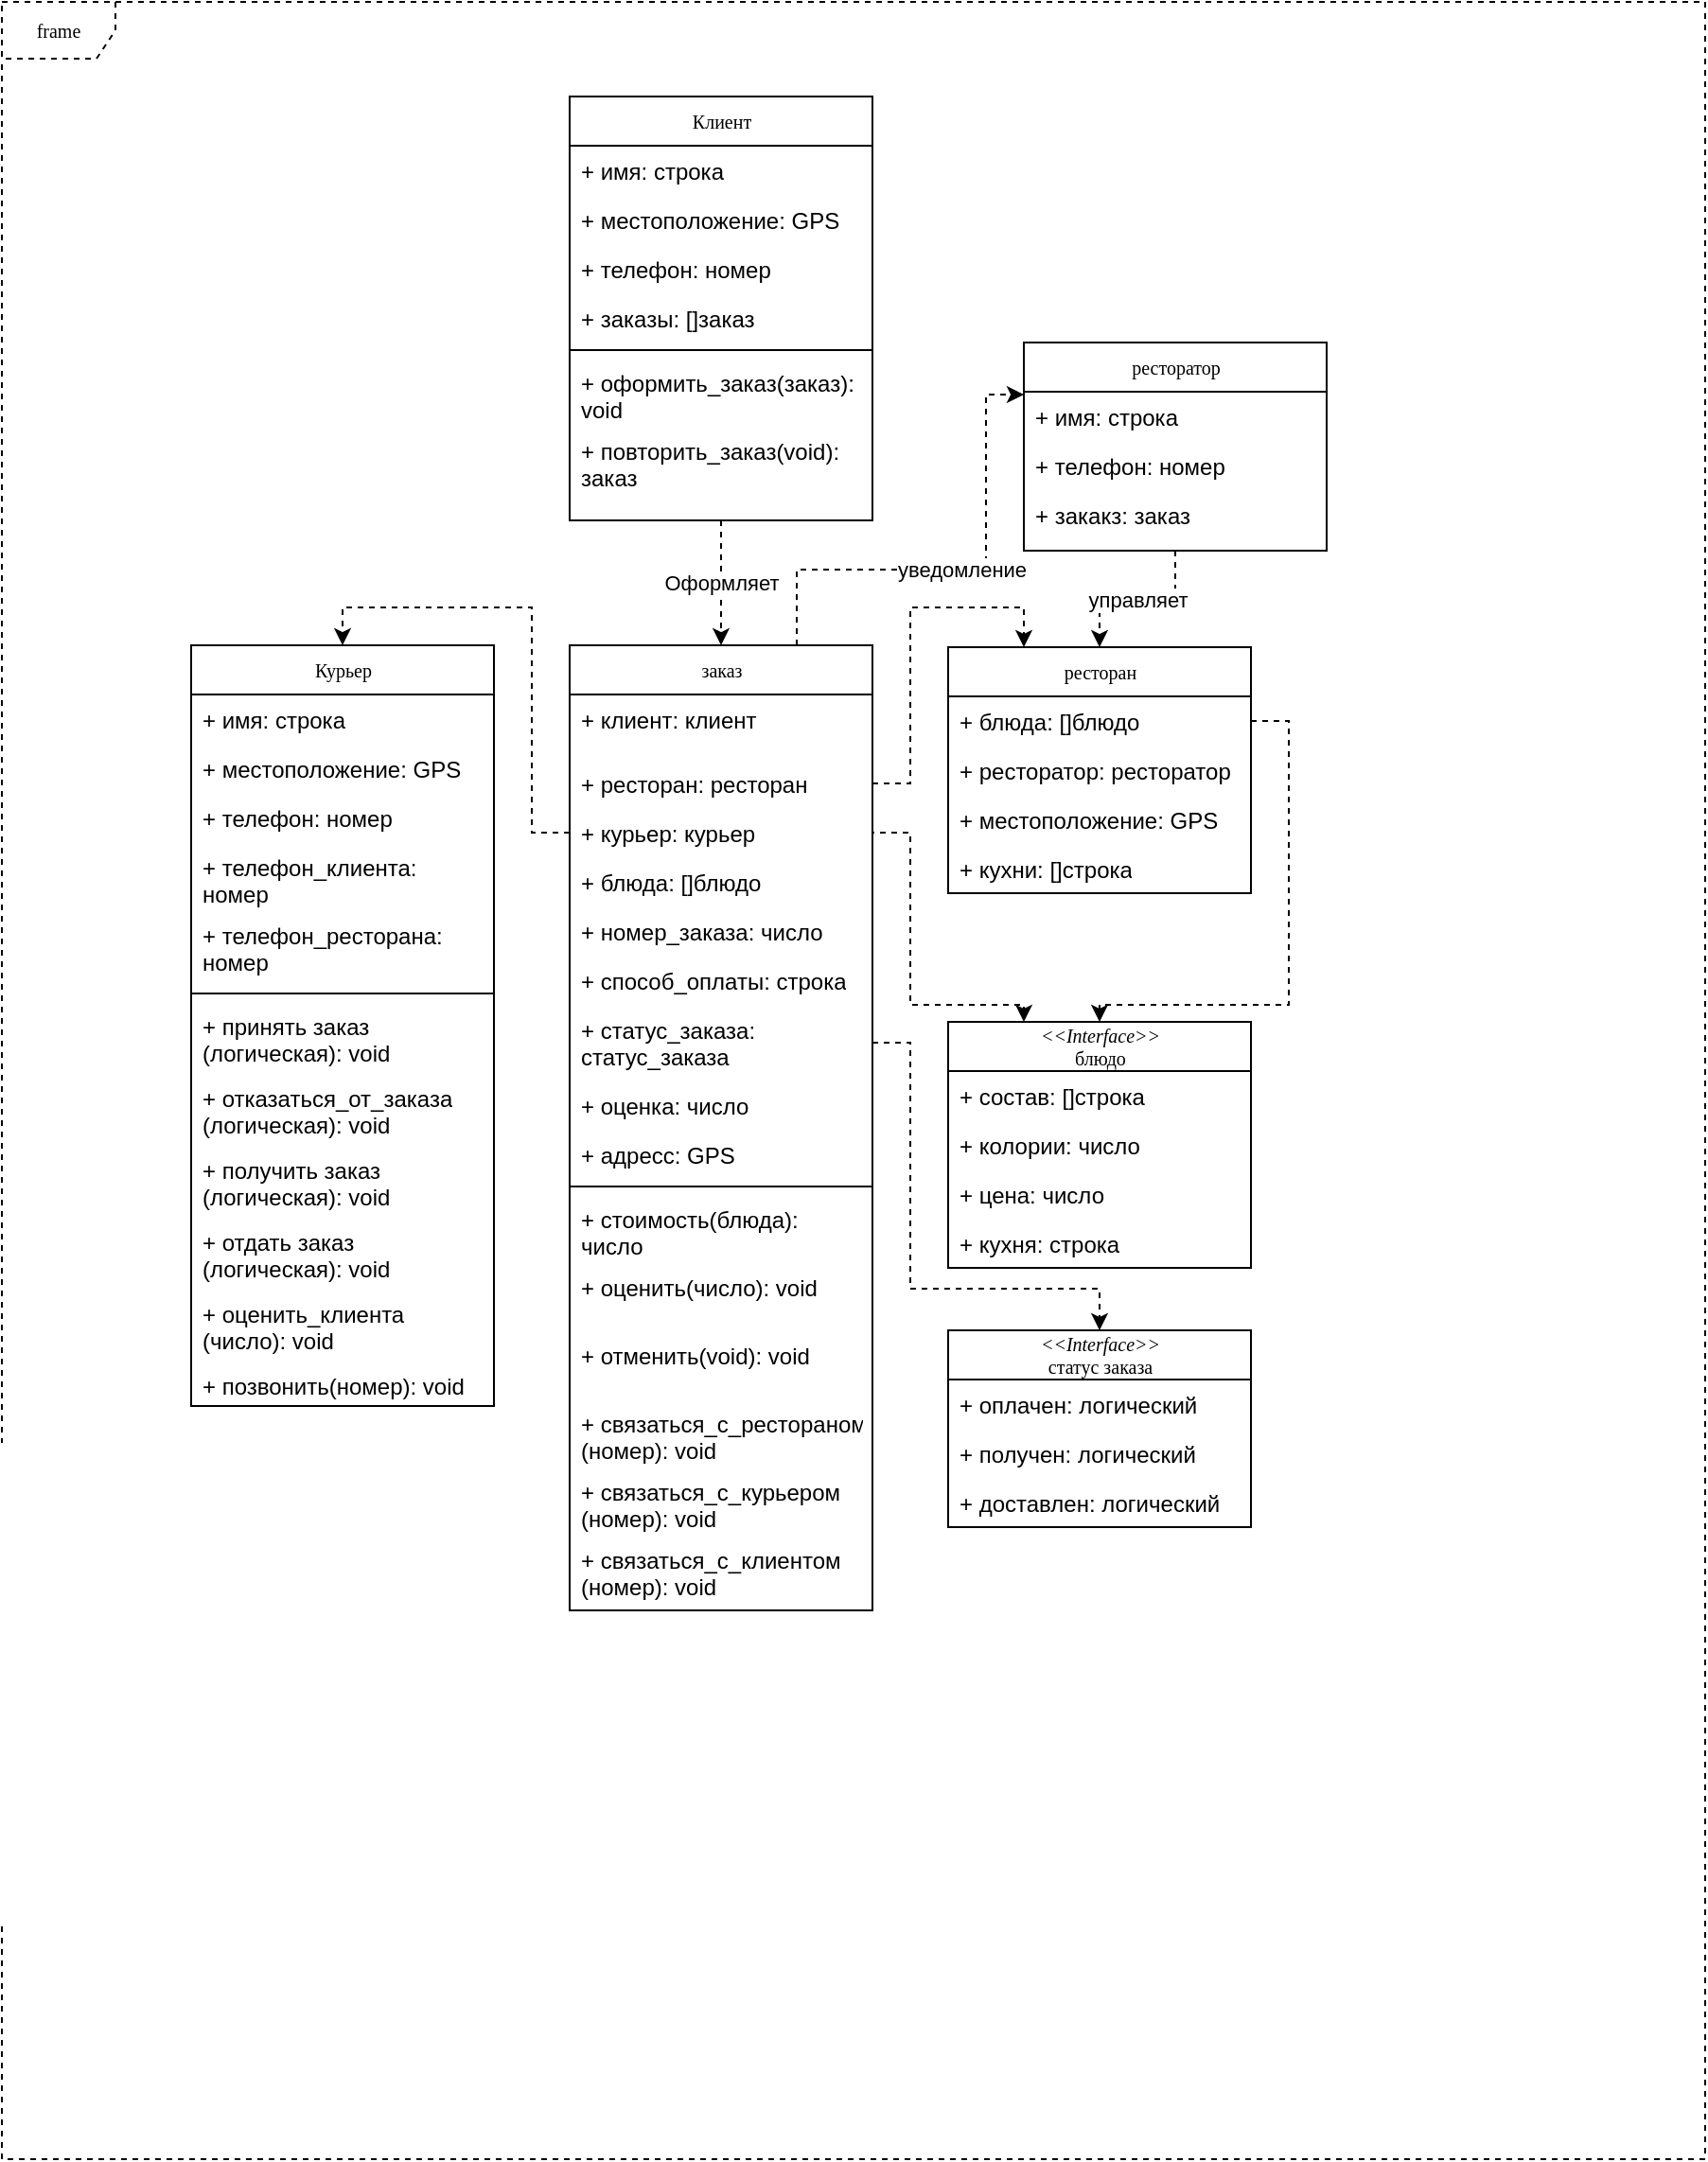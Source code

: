 <mxfile version="12.0.2" type="github" pages="1"><diagram name="Page-1" id="c4acf3e9-155e-7222-9cf6-157b1a14988f"><mxGraphModel dx="817" dy="457" grid="1" gridSize="10" guides="1" tooltips="1" connect="1" arrows="1" fold="1" page="1" pageScale="1" pageWidth="827" pageHeight="1169" background="#ffffff" math="0" shadow="0"><root><mxCell id="0"/><mxCell id="1" parent="0"/><mxCell id="17acba5748e5396b-1" value="frame" style="shape=umlFrame;whiteSpace=wrap;html=1;rounded=0;shadow=0;comic=0;labelBackgroundColor=none;strokeColor=#000000;strokeWidth=1;fillColor=#ffffff;fontFamily=Verdana;fontSize=10;fontColor=#000000;align=center;dashed=1;" parent="1" vertex="1"><mxGeometry x="20" y="20" width="900" height="1140" as="geometry"/></mxCell><mxCell id="8MSzDCu0EKdNFZ3Y8yDZ-16" style="edgeStyle=orthogonalEdgeStyle;rounded=0;orthogonalLoop=1;jettySize=auto;html=1;exitX=1;exitY=0.5;exitDx=0;exitDy=0;entryX=0.25;entryY=0;entryDx=0;entryDy=0;strokeColor=#000000;dashed=1;" parent="1" source="8MSzDCu0EKdNFZ3Y8yDZ-7" target="8MSzDCu0EKdNFZ3Y8yDZ-13" edge="1"><mxGeometry relative="1" as="geometry"><Array as="points"><mxPoint x="480" y="459"/><mxPoint x="500" y="459"/><mxPoint x="500" y="550"/><mxPoint x="560" y="550"/></Array></mxGeometry></mxCell><mxCell id="8MSzDCu0EKdNFZ3Y8yDZ-84" value="уведомление" style="edgeStyle=orthogonalEdgeStyle;rounded=0;orthogonalLoop=1;jettySize=auto;html=1;exitX=0.75;exitY=0;exitDx=0;exitDy=0;entryX=0;entryY=0.25;entryDx=0;entryDy=0;dashed=1;strokeColor=#000000;" parent="1" source="8MSzDCu0EKdNFZ3Y8yDZ-6" target="8MSzDCu0EKdNFZ3Y8yDZ-63" edge="1"><mxGeometry relative="1" as="geometry"><Array as="points"><mxPoint x="440" y="320"/><mxPoint x="540" y="320"/><mxPoint x="540" y="228"/></Array></mxGeometry></mxCell><mxCell id="8MSzDCu0EKdNFZ3Y8yDZ-6" value="заказ" style="swimlane;html=1;fontStyle=0;childLayout=stackLayout;horizontal=1;startSize=26;fillColor=none;horizontalStack=0;resizeParent=1;resizeLast=0;collapsible=1;marginBottom=0;swimlaneFillColor=#ffffff;rounded=0;shadow=0;comic=0;labelBackgroundColor=none;strokeColor=#000000;strokeWidth=1;fontFamily=Verdana;fontSize=10;fontColor=#000000;align=center;" parent="1" vertex="1"><mxGeometry x="320" y="360" width="160" height="510" as="geometry"/></mxCell><mxCell id="8MSzDCu0EKdNFZ3Y8yDZ-52" value="+ клиент: клиент" style="text;html=1;strokeColor=none;fillColor=none;align=left;verticalAlign=top;spacingLeft=4;spacingRight=4;whiteSpace=wrap;overflow=hidden;rotatable=0;points=[[0,0.5],[1,0.5]];portConstraint=eastwest;" parent="8MSzDCu0EKdNFZ3Y8yDZ-6" vertex="1"><mxGeometry y="26" width="160" height="34" as="geometry"/></mxCell><mxCell id="8MSzDCu0EKdNFZ3Y8yDZ-54" value="+ ресторан: ресторан" style="text;html=1;strokeColor=none;fillColor=none;align=left;verticalAlign=top;spacingLeft=4;spacingRight=4;whiteSpace=wrap;overflow=hidden;rotatable=0;points=[[0,0.5],[1,0.5]];portConstraint=eastwest;" parent="8MSzDCu0EKdNFZ3Y8yDZ-6" vertex="1"><mxGeometry y="60" width="160" height="26" as="geometry"/></mxCell><mxCell id="8MSzDCu0EKdNFZ3Y8yDZ-8" value="+ курьер: курьер" style="text;html=1;strokeColor=none;fillColor=none;align=left;verticalAlign=top;spacingLeft=4;spacingRight=4;whiteSpace=wrap;overflow=hidden;rotatable=0;points=[[0,0.5],[1,0.5]];portConstraint=eastwest;" parent="8MSzDCu0EKdNFZ3Y8yDZ-6" vertex="1"><mxGeometry y="86" width="160" height="26" as="geometry"/></mxCell><mxCell id="8MSzDCu0EKdNFZ3Y8yDZ-7" value="+ блюда: []блюдо" style="text;html=1;strokeColor=none;fillColor=none;align=left;verticalAlign=top;spacingLeft=4;spacingRight=4;whiteSpace=wrap;overflow=hidden;rotatable=0;points=[[0,0.5],[1,0.5]];portConstraint=eastwest;" parent="8MSzDCu0EKdNFZ3Y8yDZ-6" vertex="1"><mxGeometry y="112" width="160" height="26" as="geometry"/></mxCell><mxCell id="8MSzDCu0EKdNFZ3Y8yDZ-20" value="+ номер_заказа: число" style="text;html=1;strokeColor=none;fillColor=none;align=left;verticalAlign=top;spacingLeft=4;spacingRight=4;whiteSpace=wrap;overflow=hidden;rotatable=0;points=[[0,0.5],[1,0.5]];portConstraint=eastwest;" parent="8MSzDCu0EKdNFZ3Y8yDZ-6" vertex="1"><mxGeometry y="138" width="160" height="26" as="geometry"/></mxCell><mxCell id="8MSzDCu0EKdNFZ3Y8yDZ-21" value="+ способ_оплаты: строка" style="text;html=1;strokeColor=none;fillColor=none;align=left;verticalAlign=top;spacingLeft=4;spacingRight=4;whiteSpace=wrap;overflow=hidden;rotatable=0;points=[[0,0.5],[1,0.5]];portConstraint=eastwest;" parent="8MSzDCu0EKdNFZ3Y8yDZ-6" vertex="1"><mxGeometry y="164" width="160" height="26" as="geometry"/></mxCell><mxCell id="8MSzDCu0EKdNFZ3Y8yDZ-22" value="+ статус_заказа: статус_заказа" style="text;html=1;strokeColor=none;fillColor=none;align=left;verticalAlign=top;spacingLeft=4;spacingRight=4;whiteSpace=wrap;overflow=hidden;rotatable=0;points=[[0,0.5],[1,0.5]];portConstraint=eastwest;" parent="8MSzDCu0EKdNFZ3Y8yDZ-6" vertex="1"><mxGeometry y="190" width="160" height="40" as="geometry"/></mxCell><mxCell id="8MSzDCu0EKdNFZ3Y8yDZ-31" value="+ оценка: число" style="text;html=1;strokeColor=none;fillColor=none;align=left;verticalAlign=top;spacingLeft=4;spacingRight=4;whiteSpace=wrap;overflow=hidden;rotatable=0;points=[[0,0.5],[1,0.5]];portConstraint=eastwest;" parent="8MSzDCu0EKdNFZ3Y8yDZ-6" vertex="1"><mxGeometry y="230" width="160" height="26" as="geometry"/></mxCell><mxCell id="8MSzDCu0EKdNFZ3Y8yDZ-39" value="+ адресс: GPS" style="text;html=1;strokeColor=none;fillColor=none;align=left;verticalAlign=top;spacingLeft=4;spacingRight=4;whiteSpace=wrap;overflow=hidden;rotatable=0;points=[[0,0.5],[1,0.5]];portConstraint=eastwest;" parent="8MSzDCu0EKdNFZ3Y8yDZ-6" vertex="1"><mxGeometry y="256" width="160" height="26" as="geometry"/></mxCell><mxCell id="8MSzDCu0EKdNFZ3Y8yDZ-37" value="" style="line;strokeWidth=1;fillColor=none;align=left;verticalAlign=middle;spacingTop=-1;spacingLeft=3;spacingRight=3;rotatable=0;labelPosition=right;points=[];portConstraint=eastwest;" parent="8MSzDCu0EKdNFZ3Y8yDZ-6" vertex="1"><mxGeometry y="282" width="160" height="8" as="geometry"/></mxCell><mxCell id="8MSzDCu0EKdNFZ3Y8yDZ-36" value="+ стоимость(блюда):&#xA; число" style="text;strokeColor=none;fillColor=none;align=left;verticalAlign=top;spacingLeft=4;spacingRight=4;overflow=hidden;rotatable=0;points=[[0,0.5],[1,0.5]];portConstraint=eastwest;" parent="8MSzDCu0EKdNFZ3Y8yDZ-6" vertex="1"><mxGeometry y="290" width="160" height="36" as="geometry"/></mxCell><mxCell id="8MSzDCu0EKdNFZ3Y8yDZ-46" value="+ оценить(число): void" style="text;strokeColor=none;fillColor=none;align=left;verticalAlign=top;spacingLeft=4;spacingRight=4;overflow=hidden;rotatable=0;points=[[0,0.5],[1,0.5]];portConstraint=eastwest;" parent="8MSzDCu0EKdNFZ3Y8yDZ-6" vertex="1"><mxGeometry y="326" width="160" height="36" as="geometry"/></mxCell><mxCell id="8MSzDCu0EKdNFZ3Y8yDZ-81" value="+ отменить(void): void" style="text;strokeColor=none;fillColor=none;align=left;verticalAlign=top;spacingLeft=4;spacingRight=4;overflow=hidden;rotatable=0;points=[[0,0.5],[1,0.5]];portConstraint=eastwest;" parent="8MSzDCu0EKdNFZ3Y8yDZ-6" vertex="1"><mxGeometry y="362" width="160" height="36" as="geometry"/></mxCell><mxCell id="8MSzDCu0EKdNFZ3Y8yDZ-82" value="+ связаться_с_рестораном&#xA;(номер): void" style="text;strokeColor=none;fillColor=none;align=left;verticalAlign=top;spacingLeft=4;spacingRight=4;overflow=hidden;rotatable=0;points=[[0,0.5],[1,0.5]];portConstraint=eastwest;" parent="8MSzDCu0EKdNFZ3Y8yDZ-6" vertex="1"><mxGeometry y="398" width="160" height="36" as="geometry"/></mxCell><mxCell id="8MSzDCu0EKdNFZ3Y8yDZ-70" value="+ связаться_с_курьером&#xA;(номер): void" style="text;strokeColor=none;fillColor=none;align=left;verticalAlign=top;spacingLeft=4;spacingRight=4;overflow=hidden;rotatable=0;points=[[0,0.5],[1,0.5]];portConstraint=eastwest;" parent="8MSzDCu0EKdNFZ3Y8yDZ-6" vertex="1"><mxGeometry y="434" width="160" height="36" as="geometry"/></mxCell><mxCell id="8MSzDCu0EKdNFZ3Y8yDZ-83" value="+ связаться_с_клиентом&#xA;(номер): void" style="text;strokeColor=none;fillColor=none;align=left;verticalAlign=top;spacingLeft=4;spacingRight=4;overflow=hidden;rotatable=0;points=[[0,0.5],[1,0.5]];portConstraint=eastwest;" parent="8MSzDCu0EKdNFZ3Y8yDZ-6" vertex="1"><mxGeometry y="470" width="160" height="36" as="geometry"/></mxCell><mxCell id="8MSzDCu0EKdNFZ3Y8yDZ-10" value="Курьер" style="swimlane;html=1;fontStyle=0;childLayout=stackLayout;horizontal=1;startSize=26;fillColor=none;horizontalStack=0;resizeParent=1;resizeLast=0;collapsible=1;marginBottom=0;swimlaneFillColor=#ffffff;rounded=0;shadow=0;comic=0;labelBackgroundColor=none;strokeColor=#000000;strokeWidth=1;fontFamily=Verdana;fontSize=10;fontColor=#000000;align=center;" parent="1" vertex="1"><mxGeometry x="120" y="360" width="160" height="402" as="geometry"/></mxCell><mxCell id="8MSzDCu0EKdNFZ3Y8yDZ-11" value="+ имя: строка" style="text;html=1;strokeColor=none;fillColor=none;align=left;verticalAlign=top;spacingLeft=4;spacingRight=4;whiteSpace=wrap;overflow=hidden;rotatable=0;points=[[0,0.5],[1,0.5]];portConstraint=eastwest;" parent="8MSzDCu0EKdNFZ3Y8yDZ-10" vertex="1"><mxGeometry y="26" width="160" height="26" as="geometry"/></mxCell><mxCell id="8MSzDCu0EKdNFZ3Y8yDZ-12" value="+ местоположение: GPS" style="text;html=1;strokeColor=none;fillColor=none;align=left;verticalAlign=top;spacingLeft=4;spacingRight=4;whiteSpace=wrap;overflow=hidden;rotatable=0;points=[[0,0.5],[1,0.5]];portConstraint=eastwest;" parent="8MSzDCu0EKdNFZ3Y8yDZ-10" vertex="1"><mxGeometry y="52" width="160" height="26" as="geometry"/></mxCell><mxCell id="8MSzDCu0EKdNFZ3Y8yDZ-80" value="+ телефон: номер" style="text;html=1;strokeColor=none;fillColor=none;align=left;verticalAlign=top;spacingLeft=4;spacingRight=4;whiteSpace=wrap;overflow=hidden;rotatable=0;points=[[0,0.5],[1,0.5]];portConstraint=eastwest;" parent="8MSzDCu0EKdNFZ3Y8yDZ-10" vertex="1"><mxGeometry y="78" width="160" height="26" as="geometry"/></mxCell><mxCell id="8MSzDCu0EKdNFZ3Y8yDZ-38" value="+ телефон_клиента: номер" style="text;html=1;strokeColor=none;fillColor=none;align=left;verticalAlign=top;spacingLeft=4;spacingRight=4;whiteSpace=wrap;overflow=hidden;rotatable=0;points=[[0,0.5],[1,0.5]];portConstraint=eastwest;" parent="8MSzDCu0EKdNFZ3Y8yDZ-10" vertex="1"><mxGeometry y="104" width="160" height="36" as="geometry"/></mxCell><mxCell id="8MSzDCu0EKdNFZ3Y8yDZ-79" value="+ телефон_ресторана: номер" style="text;html=1;strokeColor=none;fillColor=none;align=left;verticalAlign=top;spacingLeft=4;spacingRight=4;whiteSpace=wrap;overflow=hidden;rotatable=0;points=[[0,0.5],[1,0.5]];portConstraint=eastwest;" parent="8MSzDCu0EKdNFZ3Y8yDZ-10" vertex="1"><mxGeometry y="140" width="160" height="40" as="geometry"/></mxCell><mxCell id="8MSzDCu0EKdNFZ3Y8yDZ-47" value="" style="line;strokeWidth=1;fillColor=none;align=left;verticalAlign=middle;spacingTop=-1;spacingLeft=3;spacingRight=3;rotatable=0;labelPosition=right;points=[];portConstraint=eastwest;" parent="8MSzDCu0EKdNFZ3Y8yDZ-10" vertex="1"><mxGeometry y="180" width="160" height="8" as="geometry"/></mxCell><mxCell id="8MSzDCu0EKdNFZ3Y8yDZ-78" value="+ принять заказ&lt;br&gt;&lt;div&gt;(логическая): void&lt;/div&gt;&lt;div&gt;&lt;br&gt;&lt;/div&gt;" style="text;html=1;strokeColor=none;fillColor=none;align=left;verticalAlign=top;spacingLeft=4;spacingRight=4;whiteSpace=wrap;overflow=hidden;rotatable=0;points=[[0,0.5],[1,0.5]];portConstraint=eastwest;" parent="8MSzDCu0EKdNFZ3Y8yDZ-10" vertex="1"><mxGeometry y="188" width="160" height="38" as="geometry"/></mxCell><mxCell id="8MSzDCu0EKdNFZ3Y8yDZ-48" value="+ отказаться_от_заказа&lt;br&gt;&lt;div&gt;(логическая): void&lt;/div&gt;&lt;div&gt;&lt;br&gt;&lt;/div&gt;" style="text;html=1;strokeColor=none;fillColor=none;align=left;verticalAlign=top;spacingLeft=4;spacingRight=4;whiteSpace=wrap;overflow=hidden;rotatable=0;points=[[0,0.5],[1,0.5]];portConstraint=eastwest;" parent="8MSzDCu0EKdNFZ3Y8yDZ-10" vertex="1"><mxGeometry y="226" width="160" height="38" as="geometry"/></mxCell><mxCell id="8MSzDCu0EKdNFZ3Y8yDZ-76" value="+ получить заказ&lt;br&gt;&lt;div&gt;(логическая): void&lt;/div&gt;&lt;div&gt;&lt;br&gt;&lt;/div&gt;" style="text;html=1;strokeColor=none;fillColor=none;align=left;verticalAlign=top;spacingLeft=4;spacingRight=4;whiteSpace=wrap;overflow=hidden;rotatable=0;points=[[0,0.5],[1,0.5]];portConstraint=eastwest;" parent="8MSzDCu0EKdNFZ3Y8yDZ-10" vertex="1"><mxGeometry y="264" width="160" height="38" as="geometry"/></mxCell><mxCell id="8MSzDCu0EKdNFZ3Y8yDZ-49" value="+ отдать заказ&lt;br&gt;(логическая): void" style="text;html=1;strokeColor=none;fillColor=none;align=left;verticalAlign=top;spacingLeft=4;spacingRight=4;whiteSpace=wrap;overflow=hidden;rotatable=0;points=[[0,0.5],[1,0.5]];portConstraint=eastwest;" parent="8MSzDCu0EKdNFZ3Y8yDZ-10" vertex="1"><mxGeometry y="302" width="160" height="38" as="geometry"/></mxCell><mxCell id="8MSzDCu0EKdNFZ3Y8yDZ-50" value="+ оценить_клиента&lt;br&gt;(число): void" style="text;html=1;strokeColor=none;fillColor=none;align=left;verticalAlign=top;spacingLeft=4;spacingRight=4;whiteSpace=wrap;overflow=hidden;rotatable=0;points=[[0,0.5],[1,0.5]];portConstraint=eastwest;" parent="8MSzDCu0EKdNFZ3Y8yDZ-10" vertex="1"><mxGeometry y="340" width="160" height="38" as="geometry"/></mxCell><mxCell id="8MSzDCu0EKdNFZ3Y8yDZ-51" value="+ позвонить(номер): void" style="text;html=1;strokeColor=none;fillColor=none;align=left;verticalAlign=top;spacingLeft=4;spacingRight=4;whiteSpace=wrap;overflow=hidden;rotatable=0;points=[[0,0.5],[1,0.5]];portConstraint=eastwest;" parent="8MSzDCu0EKdNFZ3Y8yDZ-10" vertex="1"><mxGeometry y="378" width="160" height="24" as="geometry"/></mxCell><mxCell id="8MSzDCu0EKdNFZ3Y8yDZ-13" value="&lt;i&gt;&amp;lt;&amp;lt;Interface&amp;gt;&amp;gt;&lt;/i&gt;&lt;br&gt;блюдо" style="swimlane;html=1;fontStyle=0;childLayout=stackLayout;horizontal=1;startSize=26;fillColor=none;horizontalStack=0;resizeParent=1;resizeLast=0;collapsible=1;marginBottom=0;swimlaneFillColor=#ffffff;rounded=0;shadow=0;comic=0;labelBackgroundColor=none;strokeColor=#000000;strokeWidth=1;fontFamily=Verdana;fontSize=10;fontColor=#000000;align=center;" parent="1" vertex="1"><mxGeometry x="520" y="559" width="160" height="130" as="geometry"/></mxCell><mxCell id="8MSzDCu0EKdNFZ3Y8yDZ-14" value="+ состав: []строка" style="text;html=1;strokeColor=none;fillColor=none;align=left;verticalAlign=top;spacingLeft=4;spacingRight=4;whiteSpace=wrap;overflow=hidden;rotatable=0;points=[[0,0.5],[1,0.5]];portConstraint=eastwest;" parent="8MSzDCu0EKdNFZ3Y8yDZ-13" vertex="1"><mxGeometry y="26" width="160" height="26" as="geometry"/></mxCell><mxCell id="8MSzDCu0EKdNFZ3Y8yDZ-15" value="+ колории: число" style="text;html=1;strokeColor=none;fillColor=none;align=left;verticalAlign=top;spacingLeft=4;spacingRight=4;whiteSpace=wrap;overflow=hidden;rotatable=0;points=[[0,0.5],[1,0.5]];portConstraint=eastwest;" parent="8MSzDCu0EKdNFZ3Y8yDZ-13" vertex="1"><mxGeometry y="52" width="160" height="26" as="geometry"/></mxCell><mxCell id="8MSzDCu0EKdNFZ3Y8yDZ-18" value="+ цена: число" style="text;html=1;strokeColor=none;fillColor=none;align=left;verticalAlign=top;spacingLeft=4;spacingRight=4;whiteSpace=wrap;overflow=hidden;rotatable=0;points=[[0,0.5],[1,0.5]];portConstraint=eastwest;" parent="8MSzDCu0EKdNFZ3Y8yDZ-13" vertex="1"><mxGeometry y="78" width="160" height="26" as="geometry"/></mxCell><mxCell id="8MSzDCu0EKdNFZ3Y8yDZ-19" value="+ кухня: строка" style="text;html=1;strokeColor=none;fillColor=none;align=left;verticalAlign=top;spacingLeft=4;spacingRight=4;whiteSpace=wrap;overflow=hidden;rotatable=0;points=[[0,0.5],[1,0.5]];portConstraint=eastwest;" parent="8MSzDCu0EKdNFZ3Y8yDZ-13" vertex="1"><mxGeometry y="104" width="160" height="26" as="geometry"/></mxCell><mxCell id="8MSzDCu0EKdNFZ3Y8yDZ-17" style="edgeStyle=orthogonalEdgeStyle;rounded=0;orthogonalLoop=1;jettySize=auto;html=1;exitX=0;exitY=0.5;exitDx=0;exitDy=0;entryX=0.5;entryY=0;entryDx=0;entryDy=0;dashed=1;strokeColor=#000000;" parent="1" source="8MSzDCu0EKdNFZ3Y8yDZ-8" target="8MSzDCu0EKdNFZ3Y8yDZ-10" edge="1"><mxGeometry relative="1" as="geometry"/></mxCell><mxCell id="8MSzDCu0EKdNFZ3Y8yDZ-25" value="&lt;i&gt;&amp;lt;&amp;lt;Interface&amp;gt;&amp;gt;&lt;/i&gt;&lt;div&gt;статус заказа&lt;/div&gt;" style="swimlane;html=1;fontStyle=0;childLayout=stackLayout;horizontal=1;startSize=26;fillColor=none;horizontalStack=0;resizeParent=1;resizeLast=0;collapsible=1;marginBottom=0;swimlaneFillColor=#ffffff;rounded=0;shadow=0;comic=0;labelBackgroundColor=none;strokeColor=#000000;strokeWidth=1;fontFamily=Verdana;fontSize=10;fontColor=#000000;align=center;" parent="1" vertex="1"><mxGeometry x="520" y="722" width="160" height="104" as="geometry"/></mxCell><mxCell id="8MSzDCu0EKdNFZ3Y8yDZ-75" value="+ оплачен: логический" style="text;html=1;strokeColor=none;fillColor=none;align=left;verticalAlign=top;spacingLeft=4;spacingRight=4;whiteSpace=wrap;overflow=hidden;rotatable=0;points=[[0,0.5],[1,0.5]];portConstraint=eastwest;" parent="8MSzDCu0EKdNFZ3Y8yDZ-25" vertex="1"><mxGeometry y="26" width="160" height="26" as="geometry"/></mxCell><mxCell id="8MSzDCu0EKdNFZ3Y8yDZ-26" value="+ получен: логический" style="text;html=1;strokeColor=none;fillColor=none;align=left;verticalAlign=top;spacingLeft=4;spacingRight=4;whiteSpace=wrap;overflow=hidden;rotatable=0;points=[[0,0.5],[1,0.5]];portConstraint=eastwest;" parent="8MSzDCu0EKdNFZ3Y8yDZ-25" vertex="1"><mxGeometry y="52" width="160" height="26" as="geometry"/></mxCell><mxCell id="8MSzDCu0EKdNFZ3Y8yDZ-27" value="+ доставлен: логический" style="text;html=1;strokeColor=none;fillColor=none;align=left;verticalAlign=top;spacingLeft=4;spacingRight=4;whiteSpace=wrap;overflow=hidden;rotatable=0;points=[[0,0.5],[1,0.5]];portConstraint=eastwest;" parent="8MSzDCu0EKdNFZ3Y8yDZ-25" vertex="1"><mxGeometry y="78" width="160" height="26" as="geometry"/></mxCell><mxCell id="8MSzDCu0EKdNFZ3Y8yDZ-30" style="edgeStyle=orthogonalEdgeStyle;rounded=0;orthogonalLoop=1;jettySize=auto;html=1;exitX=1;exitY=0.5;exitDx=0;exitDy=0;entryX=0.5;entryY=0;entryDx=0;entryDy=0;dashed=1;strokeColor=#000000;" parent="1" source="8MSzDCu0EKdNFZ3Y8yDZ-22" target="8MSzDCu0EKdNFZ3Y8yDZ-25" edge="1"><mxGeometry relative="1" as="geometry"><Array as="points"><mxPoint x="500" y="570"/><mxPoint x="500" y="700"/><mxPoint x="600" y="700"/></Array></mxGeometry></mxCell><mxCell id="8MSzDCu0EKdNFZ3Y8yDZ-45" value="Оформляет" style="edgeStyle=orthogonalEdgeStyle;rounded=0;orthogonalLoop=1;jettySize=auto;html=1;exitX=0.5;exitY=1;exitDx=0;exitDy=0;entryX=0.5;entryY=0;entryDx=0;entryDy=0;dashed=1;strokeColor=#000000;labelPosition=center;verticalLabelPosition=middle;align=center;verticalAlign=middle;" parent="1" source="8MSzDCu0EKdNFZ3Y8yDZ-40" target="8MSzDCu0EKdNFZ3Y8yDZ-6" edge="1"><mxGeometry relative="1" as="geometry"/></mxCell><mxCell id="8MSzDCu0EKdNFZ3Y8yDZ-40" value="Клиент" style="swimlane;html=1;fontStyle=0;childLayout=stackLayout;horizontal=1;startSize=26;fillColor=none;horizontalStack=0;resizeParent=1;resizeLast=0;collapsible=1;marginBottom=0;swimlaneFillColor=#ffffff;rounded=0;shadow=0;comic=0;labelBackgroundColor=none;strokeColor=#000000;strokeWidth=1;fontFamily=Verdana;fontSize=10;fontColor=#000000;align=center;" parent="1" vertex="1"><mxGeometry x="320" y="70" width="160" height="224" as="geometry"/></mxCell><mxCell id="8MSzDCu0EKdNFZ3Y8yDZ-41" value="+ имя: строка" style="text;html=1;strokeColor=none;fillColor=none;align=left;verticalAlign=top;spacingLeft=4;spacingRight=4;whiteSpace=wrap;overflow=hidden;rotatable=0;points=[[0,0.5],[1,0.5]];portConstraint=eastwest;" parent="8MSzDCu0EKdNFZ3Y8yDZ-40" vertex="1"><mxGeometry y="26" width="160" height="26" as="geometry"/></mxCell><mxCell id="8MSzDCu0EKdNFZ3Y8yDZ-42" value="+ местоположение: GPS" style="text;html=1;strokeColor=none;fillColor=none;align=left;verticalAlign=top;spacingLeft=4;spacingRight=4;whiteSpace=wrap;overflow=hidden;rotatable=0;points=[[0,0.5],[1,0.5]];portConstraint=eastwest;" parent="8MSzDCu0EKdNFZ3Y8yDZ-40" vertex="1"><mxGeometry y="52" width="160" height="26" as="geometry"/></mxCell><mxCell id="8MSzDCu0EKdNFZ3Y8yDZ-73" value="+ телефон: номер" style="text;html=1;strokeColor=none;fillColor=none;align=left;verticalAlign=top;spacingLeft=4;spacingRight=4;whiteSpace=wrap;overflow=hidden;rotatable=0;points=[[0,0.5],[1,0.5]];portConstraint=eastwest;" parent="8MSzDCu0EKdNFZ3Y8yDZ-40" vertex="1"><mxGeometry y="78" width="160" height="26" as="geometry"/></mxCell><mxCell id="8MSzDCu0EKdNFZ3Y8yDZ-43" value="+ заказы: []заказ" style="text;html=1;strokeColor=none;fillColor=none;align=left;verticalAlign=top;spacingLeft=4;spacingRight=4;whiteSpace=wrap;overflow=hidden;rotatable=0;points=[[0,0.5],[1,0.5]];portConstraint=eastwest;" parent="8MSzDCu0EKdNFZ3Y8yDZ-40" vertex="1"><mxGeometry y="104" width="160" height="26" as="geometry"/></mxCell><mxCell id="8MSzDCu0EKdNFZ3Y8yDZ-71" value="" style="line;strokeWidth=1;fillColor=none;align=left;verticalAlign=middle;spacingTop=-1;spacingLeft=3;spacingRight=3;rotatable=0;labelPosition=right;points=[];portConstraint=eastwest;" parent="8MSzDCu0EKdNFZ3Y8yDZ-40" vertex="1"><mxGeometry y="130" width="160" height="8" as="geometry"/></mxCell><mxCell id="8MSzDCu0EKdNFZ3Y8yDZ-72" value="+ оформить_заказ(заказ):&#xA;void" style="text;strokeColor=none;fillColor=none;align=left;verticalAlign=top;spacingLeft=4;spacingRight=4;overflow=hidden;rotatable=0;points=[[0,0.5],[1,0.5]];portConstraint=eastwest;" parent="8MSzDCu0EKdNFZ3Y8yDZ-40" vertex="1"><mxGeometry y="138" width="160" height="36" as="geometry"/></mxCell><mxCell id="8MSzDCu0EKdNFZ3Y8yDZ-74" value="+ повторить_заказ(void):&#xA;заказ" style="text;strokeColor=none;fillColor=none;align=left;verticalAlign=top;spacingLeft=4;spacingRight=4;overflow=hidden;rotatable=0;points=[[0,0.5],[1,0.5]];portConstraint=eastwest;" parent="8MSzDCu0EKdNFZ3Y8yDZ-40" vertex="1"><mxGeometry y="174" width="160" height="36" as="geometry"/></mxCell><mxCell id="8MSzDCu0EKdNFZ3Y8yDZ-55" value="ресторан" style="swimlane;html=1;fontStyle=0;childLayout=stackLayout;horizontal=1;startSize=26;fillColor=none;horizontalStack=0;resizeParent=1;resizeLast=0;collapsible=1;marginBottom=0;swimlaneFillColor=#ffffff;rounded=0;shadow=0;comic=0;labelBackgroundColor=none;strokeColor=#000000;strokeWidth=1;fontFamily=Verdana;fontSize=10;fontColor=#000000;align=center;" parent="1" vertex="1"><mxGeometry x="520" y="361" width="160" height="130" as="geometry"/></mxCell><mxCell id="8MSzDCu0EKdNFZ3Y8yDZ-56" value="+ блюда: []блюдо" style="text;html=1;strokeColor=none;fillColor=none;align=left;verticalAlign=top;spacingLeft=4;spacingRight=4;whiteSpace=wrap;overflow=hidden;rotatable=0;points=[[0,0.5],[1,0.5]];portConstraint=eastwest;" parent="8MSzDCu0EKdNFZ3Y8yDZ-55" vertex="1"><mxGeometry y="26" width="160" height="26" as="geometry"/></mxCell><mxCell id="8MSzDCu0EKdNFZ3Y8yDZ-57" value="+ ресторатор: ресторатор" style="text;html=1;strokeColor=none;fillColor=none;align=left;verticalAlign=top;spacingLeft=4;spacingRight=4;whiteSpace=wrap;overflow=hidden;rotatable=0;points=[[0,0.5],[1,0.5]];portConstraint=eastwest;" parent="8MSzDCu0EKdNFZ3Y8yDZ-55" vertex="1"><mxGeometry y="52" width="160" height="26" as="geometry"/></mxCell><mxCell id="8MSzDCu0EKdNFZ3Y8yDZ-58" value="+ местоположение: GPS" style="text;html=1;strokeColor=none;fillColor=none;align=left;verticalAlign=top;spacingLeft=4;spacingRight=4;whiteSpace=wrap;overflow=hidden;rotatable=0;points=[[0,0.5],[1,0.5]];portConstraint=eastwest;" parent="8MSzDCu0EKdNFZ3Y8yDZ-55" vertex="1"><mxGeometry y="78" width="160" height="26" as="geometry"/></mxCell><mxCell id="8MSzDCu0EKdNFZ3Y8yDZ-59" value="+ кухни: []строка" style="text;html=1;strokeColor=none;fillColor=none;align=left;verticalAlign=top;spacingLeft=4;spacingRight=4;whiteSpace=wrap;overflow=hidden;rotatable=0;points=[[0,0.5],[1,0.5]];portConstraint=eastwest;" parent="8MSzDCu0EKdNFZ3Y8yDZ-55" vertex="1"><mxGeometry y="104" width="160" height="26" as="geometry"/></mxCell><mxCell id="8MSzDCu0EKdNFZ3Y8yDZ-61" style="edgeStyle=orthogonalEdgeStyle;rounded=0;orthogonalLoop=1;jettySize=auto;html=1;exitX=1;exitY=0.5;exitDx=0;exitDy=0;entryX=0.25;entryY=0;entryDx=0;entryDy=0;dashed=1;strokeColor=#000000;" parent="1" source="8MSzDCu0EKdNFZ3Y8yDZ-54" target="8MSzDCu0EKdNFZ3Y8yDZ-55" edge="1"><mxGeometry relative="1" as="geometry"><Array as="points"><mxPoint x="500" y="433"/><mxPoint x="500" y="340"/><mxPoint x="560" y="340"/></Array></mxGeometry></mxCell><mxCell id="8MSzDCu0EKdNFZ3Y8yDZ-62" value="управляет" style="edgeStyle=orthogonalEdgeStyle;rounded=0;orthogonalLoop=1;jettySize=auto;html=1;exitX=0.5;exitY=1;exitDx=0;exitDy=0;entryX=0.5;entryY=0;entryDx=0;entryDy=0;dashed=1;strokeColor=#000000;labelPosition=center;verticalLabelPosition=middle;align=center;verticalAlign=middle;" parent="1" source="8MSzDCu0EKdNFZ3Y8yDZ-63" target="8MSzDCu0EKdNFZ3Y8yDZ-55" edge="1"><mxGeometry relative="1" as="geometry"><mxPoint x="800" y="360" as="targetPoint"/></mxGeometry></mxCell><mxCell id="8MSzDCu0EKdNFZ3Y8yDZ-63" value="ресторатор" style="swimlane;html=1;fontStyle=0;childLayout=stackLayout;horizontal=1;startSize=26;fillColor=none;horizontalStack=0;resizeParent=1;resizeLast=0;collapsible=1;marginBottom=0;swimlaneFillColor=#ffffff;rounded=0;shadow=0;comic=0;labelBackgroundColor=none;strokeColor=#000000;strokeWidth=1;fontFamily=Verdana;fontSize=10;fontColor=#000000;align=center;" parent="1" vertex="1"><mxGeometry x="560" y="200" width="160" height="110" as="geometry"/></mxCell><mxCell id="8MSzDCu0EKdNFZ3Y8yDZ-64" value="+ имя: строка" style="text;html=1;strokeColor=none;fillColor=none;align=left;verticalAlign=top;spacingLeft=4;spacingRight=4;whiteSpace=wrap;overflow=hidden;rotatable=0;points=[[0,0.5],[1,0.5]];portConstraint=eastwest;" parent="8MSzDCu0EKdNFZ3Y8yDZ-63" vertex="1"><mxGeometry y="26" width="160" height="26" as="geometry"/></mxCell><mxCell id="8MSzDCu0EKdNFZ3Y8yDZ-66" value="+ телефон: номер" style="text;html=1;strokeColor=none;fillColor=none;align=left;verticalAlign=top;spacingLeft=4;spacingRight=4;whiteSpace=wrap;overflow=hidden;rotatable=0;points=[[0,0.5],[1,0.5]];portConstraint=eastwest;" parent="8MSzDCu0EKdNFZ3Y8yDZ-63" vertex="1"><mxGeometry y="52" width="160" height="26" as="geometry"/></mxCell><mxCell id="8MSzDCu0EKdNFZ3Y8yDZ-85" value="+ закакз: заказ" style="text;html=1;strokeColor=none;fillColor=none;align=left;verticalAlign=top;spacingLeft=4;spacingRight=4;whiteSpace=wrap;overflow=hidden;rotatable=0;points=[[0,0.5],[1,0.5]];portConstraint=eastwest;" parent="8MSzDCu0EKdNFZ3Y8yDZ-63" vertex="1"><mxGeometry y="78" width="160" height="26" as="geometry"/></mxCell><mxCell id="8MSzDCu0EKdNFZ3Y8yDZ-68" style="edgeStyle=orthogonalEdgeStyle;rounded=0;orthogonalLoop=1;jettySize=auto;html=1;exitX=1;exitY=0.5;exitDx=0;exitDy=0;entryX=0.5;entryY=0;entryDx=0;entryDy=0;dashed=1;strokeColor=#000000;" parent="1" source="8MSzDCu0EKdNFZ3Y8yDZ-56" target="8MSzDCu0EKdNFZ3Y8yDZ-13" edge="1"><mxGeometry relative="1" as="geometry"><Array as="points"><mxPoint x="700" y="400"/><mxPoint x="700" y="550"/><mxPoint x="600" y="550"/></Array></mxGeometry></mxCell></root></mxGraphModel></diagram></mxfile>